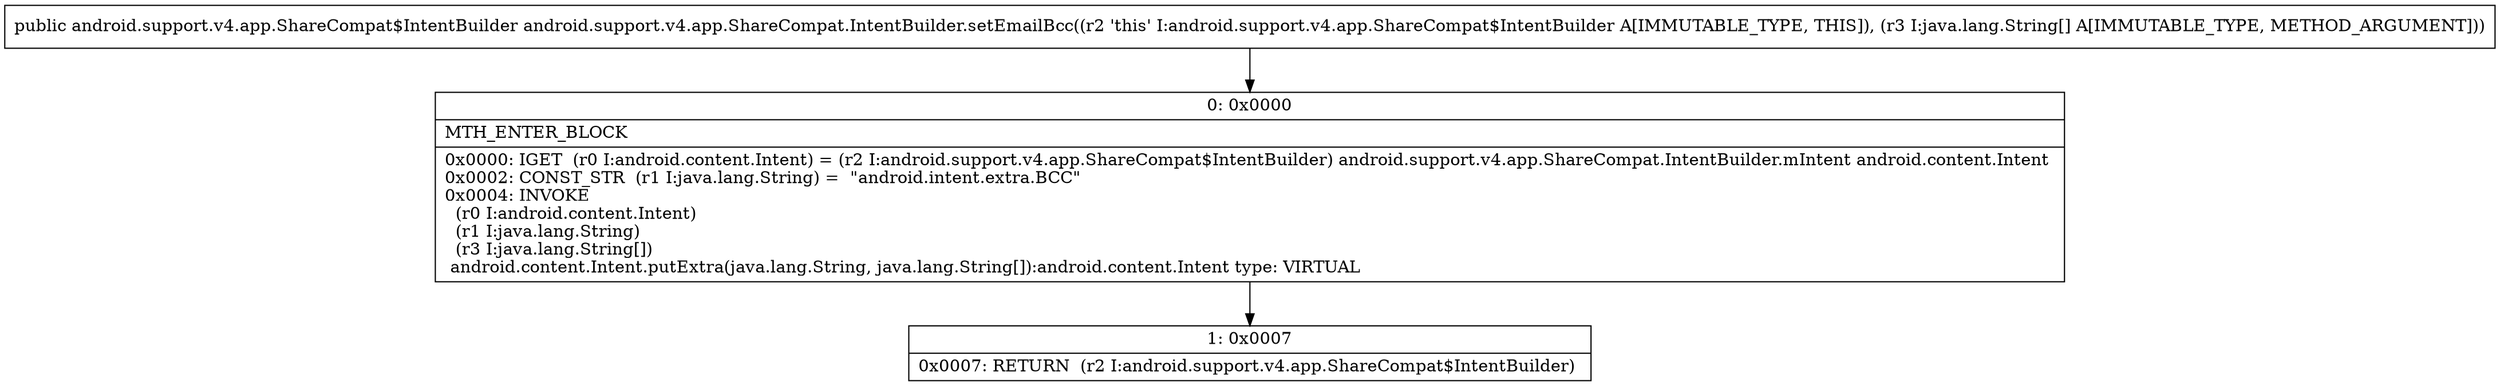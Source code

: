 digraph "CFG forandroid.support.v4.app.ShareCompat.IntentBuilder.setEmailBcc([Ljava\/lang\/String;)Landroid\/support\/v4\/app\/ShareCompat$IntentBuilder;" {
Node_0 [shape=record,label="{0\:\ 0x0000|MTH_ENTER_BLOCK\l|0x0000: IGET  (r0 I:android.content.Intent) = (r2 I:android.support.v4.app.ShareCompat$IntentBuilder) android.support.v4.app.ShareCompat.IntentBuilder.mIntent android.content.Intent \l0x0002: CONST_STR  (r1 I:java.lang.String) =  \"android.intent.extra.BCC\" \l0x0004: INVOKE  \l  (r0 I:android.content.Intent)\l  (r1 I:java.lang.String)\l  (r3 I:java.lang.String[])\l android.content.Intent.putExtra(java.lang.String, java.lang.String[]):android.content.Intent type: VIRTUAL \l}"];
Node_1 [shape=record,label="{1\:\ 0x0007|0x0007: RETURN  (r2 I:android.support.v4.app.ShareCompat$IntentBuilder) \l}"];
MethodNode[shape=record,label="{public android.support.v4.app.ShareCompat$IntentBuilder android.support.v4.app.ShareCompat.IntentBuilder.setEmailBcc((r2 'this' I:android.support.v4.app.ShareCompat$IntentBuilder A[IMMUTABLE_TYPE, THIS]), (r3 I:java.lang.String[] A[IMMUTABLE_TYPE, METHOD_ARGUMENT])) }"];
MethodNode -> Node_0;
Node_0 -> Node_1;
}

